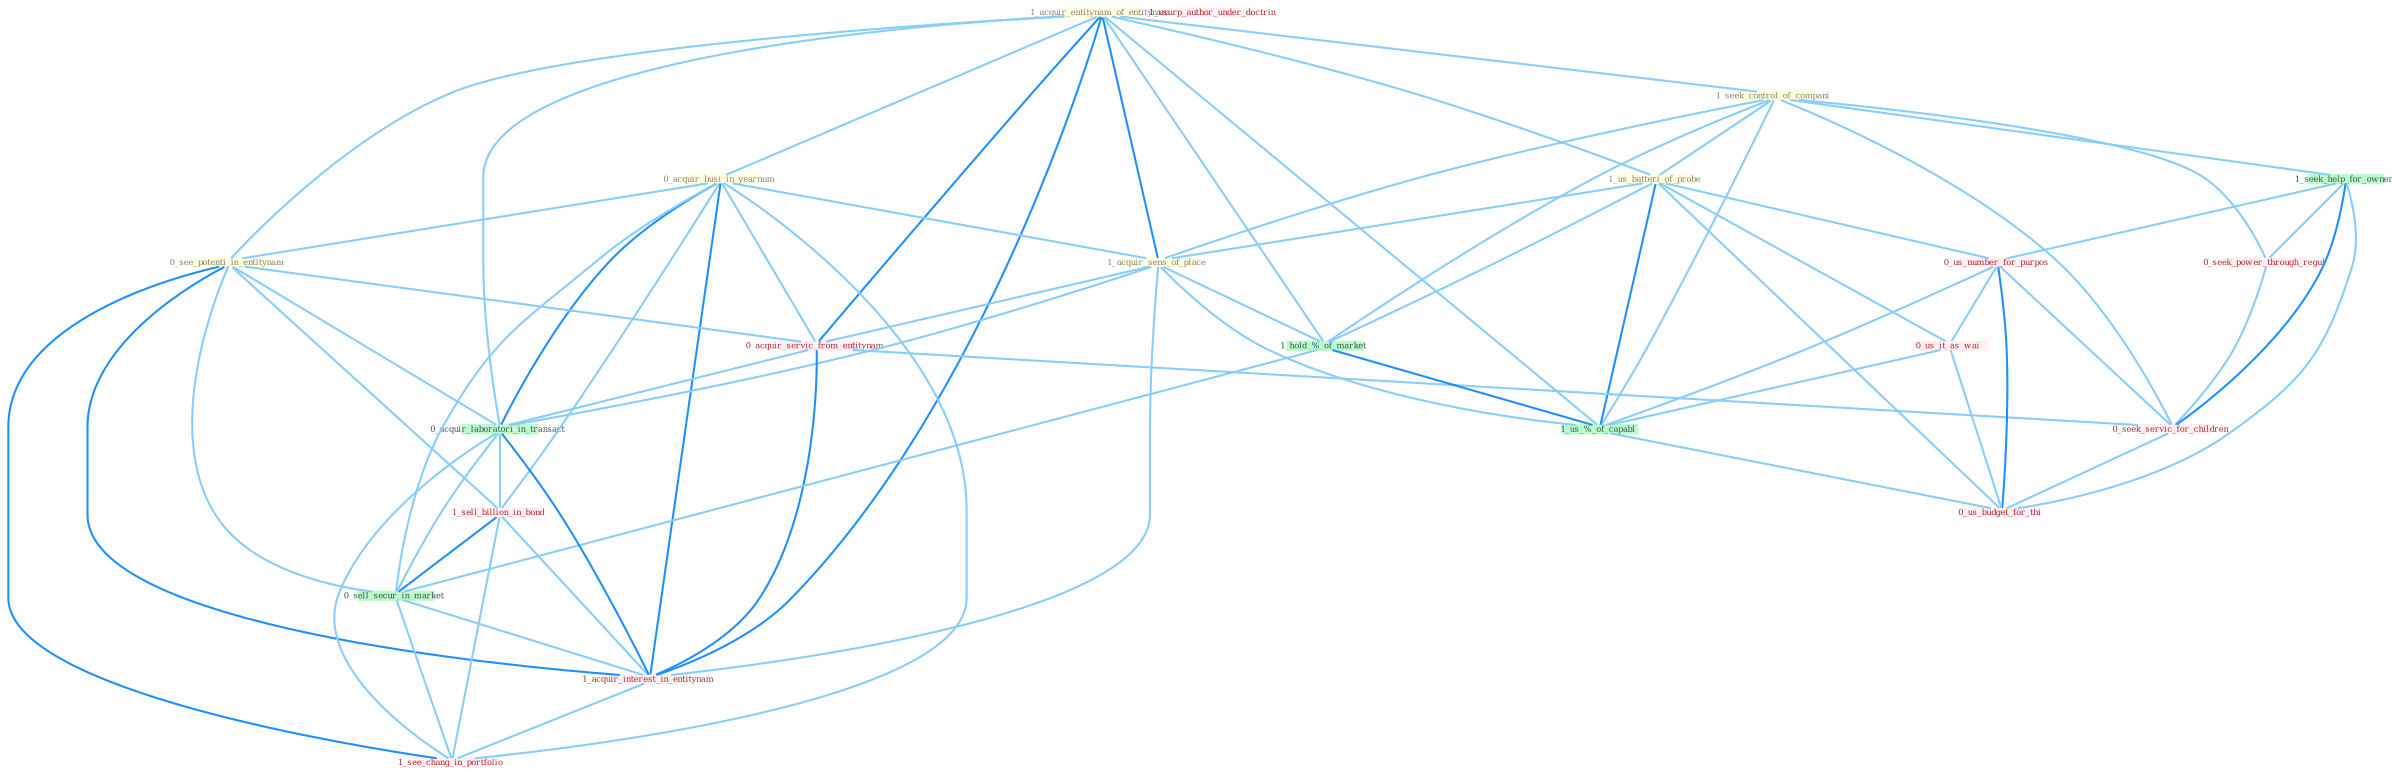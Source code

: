 Graph G{ 
    node
    [shape=polygon,style=filled,width=.5,height=.06,color="#BDFCC9",fixedsize=true,fontsize=4,
    fontcolor="#2f4f4f"];
    {node
    [color="#ffffe0", fontcolor="#8b7d6b"] "1_acquir_entitynam_of_entitynam " "1_seek_control_of_compani " "1_us_batteri_of_probe " "0_acquir_busi_in_yearnum " "0_see_potenti_in_entitynam " "1_acquir_sens_of_place "}
{node [color="#fff0f5", fontcolor="#b22222"] "0_acquir_servic_from_entitynam " "0_seek_power_through_regul " "0_us_number_for_purpos " "1_sell_billion_in_bond " "0_us_it_as_wai " "1_usurp_author_under_doctrin " "1_acquir_interest_in_entitynam " "0_seek_servic_for_children " "1_see_chang_in_portfolio " "0_us_budget_for_thi "}
edge [color="#B0E2FF"];

	"1_acquir_entitynam_of_entitynam " -- "1_seek_control_of_compani " [w="1", color="#87cefa" ];
	"1_acquir_entitynam_of_entitynam " -- "1_us_batteri_of_probe " [w="1", color="#87cefa" ];
	"1_acquir_entitynam_of_entitynam " -- "0_acquir_busi_in_yearnum " [w="1", color="#87cefa" ];
	"1_acquir_entitynam_of_entitynam " -- "0_see_potenti_in_entitynam " [w="1", color="#87cefa" ];
	"1_acquir_entitynam_of_entitynam " -- "1_acquir_sens_of_place " [w="2", color="#1e90ff" , len=0.8];
	"1_acquir_entitynam_of_entitynam " -- "0_acquir_servic_from_entitynam " [w="2", color="#1e90ff" , len=0.8];
	"1_acquir_entitynam_of_entitynam " -- "1_hold_%_of_market " [w="1", color="#87cefa" ];
	"1_acquir_entitynam_of_entitynam " -- "0_acquir_laboratori_in_transact " [w="1", color="#87cefa" ];
	"1_acquir_entitynam_of_entitynam " -- "1_us_%_of_capabl " [w="1", color="#87cefa" ];
	"1_acquir_entitynam_of_entitynam " -- "1_acquir_interest_in_entitynam " [w="2", color="#1e90ff" , len=0.8];
	"1_seek_control_of_compani " -- "1_us_batteri_of_probe " [w="1", color="#87cefa" ];
	"1_seek_control_of_compani " -- "1_acquir_sens_of_place " [w="1", color="#87cefa" ];
	"1_seek_control_of_compani " -- "1_seek_help_for_owner " [w="1", color="#87cefa" ];
	"1_seek_control_of_compani " -- "1_hold_%_of_market " [w="1", color="#87cefa" ];
	"1_seek_control_of_compani " -- "0_seek_power_through_regul " [w="1", color="#87cefa" ];
	"1_seek_control_of_compani " -- "1_us_%_of_capabl " [w="1", color="#87cefa" ];
	"1_seek_control_of_compani " -- "0_seek_servic_for_children " [w="1", color="#87cefa" ];
	"1_us_batteri_of_probe " -- "1_acquir_sens_of_place " [w="1", color="#87cefa" ];
	"1_us_batteri_of_probe " -- "1_hold_%_of_market " [w="1", color="#87cefa" ];
	"1_us_batteri_of_probe " -- "0_us_number_for_purpos " [w="1", color="#87cefa" ];
	"1_us_batteri_of_probe " -- "0_us_it_as_wai " [w="1", color="#87cefa" ];
	"1_us_batteri_of_probe " -- "1_us_%_of_capabl " [w="2", color="#1e90ff" , len=0.8];
	"1_us_batteri_of_probe " -- "0_us_budget_for_thi " [w="1", color="#87cefa" ];
	"0_acquir_busi_in_yearnum " -- "0_see_potenti_in_entitynam " [w="1", color="#87cefa" ];
	"0_acquir_busi_in_yearnum " -- "1_acquir_sens_of_place " [w="1", color="#87cefa" ];
	"0_acquir_busi_in_yearnum " -- "0_acquir_servic_from_entitynam " [w="1", color="#87cefa" ];
	"0_acquir_busi_in_yearnum " -- "0_acquir_laboratori_in_transact " [w="2", color="#1e90ff" , len=0.8];
	"0_acquir_busi_in_yearnum " -- "1_sell_billion_in_bond " [w="1", color="#87cefa" ];
	"0_acquir_busi_in_yearnum " -- "0_sell_secur_in_market " [w="1", color="#87cefa" ];
	"0_acquir_busi_in_yearnum " -- "1_acquir_interest_in_entitynam " [w="2", color="#1e90ff" , len=0.8];
	"0_acquir_busi_in_yearnum " -- "1_see_chang_in_portfolio " [w="1", color="#87cefa" ];
	"0_see_potenti_in_entitynam " -- "0_acquir_servic_from_entitynam " [w="1", color="#87cefa" ];
	"0_see_potenti_in_entitynam " -- "0_acquir_laboratori_in_transact " [w="1", color="#87cefa" ];
	"0_see_potenti_in_entitynam " -- "1_sell_billion_in_bond " [w="1", color="#87cefa" ];
	"0_see_potenti_in_entitynam " -- "0_sell_secur_in_market " [w="1", color="#87cefa" ];
	"0_see_potenti_in_entitynam " -- "1_acquir_interest_in_entitynam " [w="2", color="#1e90ff" , len=0.8];
	"0_see_potenti_in_entitynam " -- "1_see_chang_in_portfolio " [w="2", color="#1e90ff" , len=0.8];
	"1_acquir_sens_of_place " -- "0_acquir_servic_from_entitynam " [w="1", color="#87cefa" ];
	"1_acquir_sens_of_place " -- "1_hold_%_of_market " [w="1", color="#87cefa" ];
	"1_acquir_sens_of_place " -- "0_acquir_laboratori_in_transact " [w="1", color="#87cefa" ];
	"1_acquir_sens_of_place " -- "1_us_%_of_capabl " [w="1", color="#87cefa" ];
	"1_acquir_sens_of_place " -- "1_acquir_interest_in_entitynam " [w="1", color="#87cefa" ];
	"1_seek_help_for_owner " -- "0_seek_power_through_regul " [w="1", color="#87cefa" ];
	"1_seek_help_for_owner " -- "0_us_number_for_purpos " [w="1", color="#87cefa" ];
	"1_seek_help_for_owner " -- "0_seek_servic_for_children " [w="2", color="#1e90ff" , len=0.8];
	"1_seek_help_for_owner " -- "0_us_budget_for_thi " [w="1", color="#87cefa" ];
	"0_acquir_servic_from_entitynam " -- "0_acquir_laboratori_in_transact " [w="1", color="#87cefa" ];
	"0_acquir_servic_from_entitynam " -- "1_acquir_interest_in_entitynam " [w="2", color="#1e90ff" , len=0.8];
	"0_acquir_servic_from_entitynam " -- "0_seek_servic_for_children " [w="1", color="#87cefa" ];
	"1_hold_%_of_market " -- "1_us_%_of_capabl " [w="2", color="#1e90ff" , len=0.8];
	"1_hold_%_of_market " -- "0_sell_secur_in_market " [w="1", color="#87cefa" ];
	"0_seek_power_through_regul " -- "0_seek_servic_for_children " [w="1", color="#87cefa" ];
	"0_us_number_for_purpos " -- "0_us_it_as_wai " [w="1", color="#87cefa" ];
	"0_us_number_for_purpos " -- "1_us_%_of_capabl " [w="1", color="#87cefa" ];
	"0_us_number_for_purpos " -- "0_seek_servic_for_children " [w="1", color="#87cefa" ];
	"0_us_number_for_purpos " -- "0_us_budget_for_thi " [w="2", color="#1e90ff" , len=0.8];
	"0_acquir_laboratori_in_transact " -- "1_sell_billion_in_bond " [w="1", color="#87cefa" ];
	"0_acquir_laboratori_in_transact " -- "0_sell_secur_in_market " [w="1", color="#87cefa" ];
	"0_acquir_laboratori_in_transact " -- "1_acquir_interest_in_entitynam " [w="2", color="#1e90ff" , len=0.8];
	"0_acquir_laboratori_in_transact " -- "1_see_chang_in_portfolio " [w="1", color="#87cefa" ];
	"1_sell_billion_in_bond " -- "0_sell_secur_in_market " [w="2", color="#1e90ff" , len=0.8];
	"1_sell_billion_in_bond " -- "1_acquir_interest_in_entitynam " [w="1", color="#87cefa" ];
	"1_sell_billion_in_bond " -- "1_see_chang_in_portfolio " [w="1", color="#87cefa" ];
	"0_us_it_as_wai " -- "1_us_%_of_capabl " [w="1", color="#87cefa" ];
	"0_us_it_as_wai " -- "0_us_budget_for_thi " [w="1", color="#87cefa" ];
	"1_us_%_of_capabl " -- "0_us_budget_for_thi " [w="1", color="#87cefa" ];
	"0_sell_secur_in_market " -- "1_acquir_interest_in_entitynam " [w="1", color="#87cefa" ];
	"0_sell_secur_in_market " -- "1_see_chang_in_portfolio " [w="1", color="#87cefa" ];
	"1_acquir_interest_in_entitynam " -- "1_see_chang_in_portfolio " [w="1", color="#87cefa" ];
	"0_seek_servic_for_children " -- "0_us_budget_for_thi " [w="1", color="#87cefa" ];
}